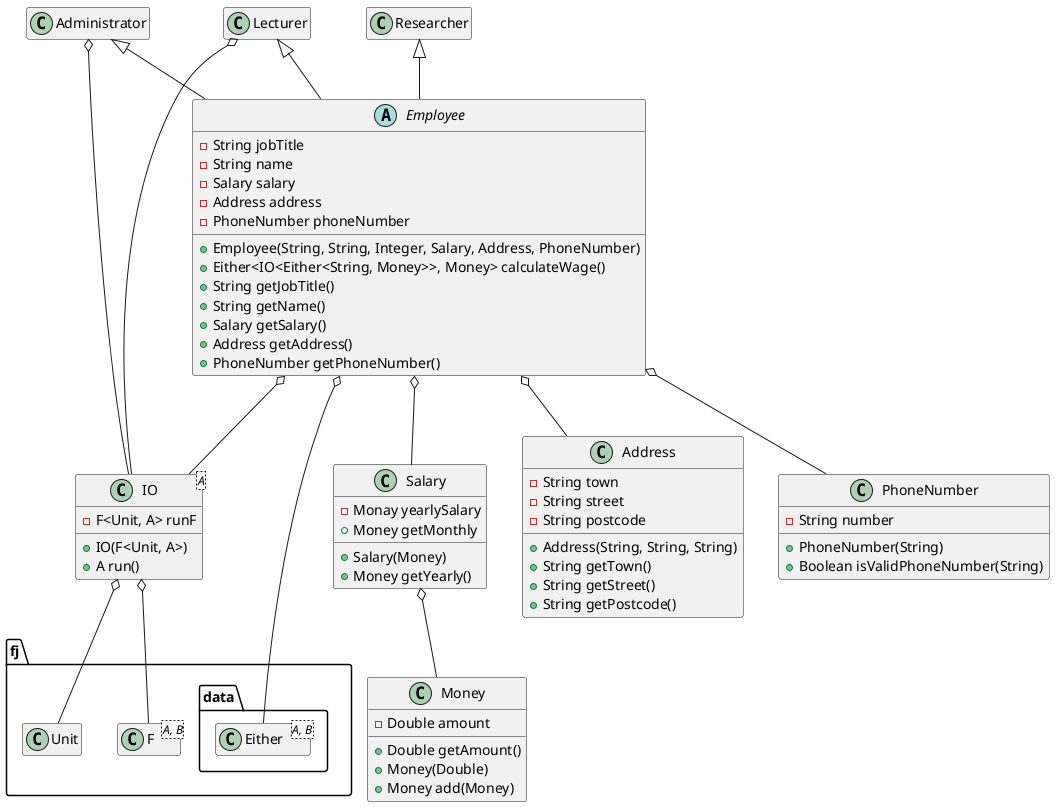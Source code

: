 @startuml

Employee o-- fj.data.Either
Employee o-- IO
Employee o-- Salary
Employee o-- Address
Employee o-- PhoneNumber

IO o-- fj.F
IO o-- fj.Unit

Salary o-- Money

Researcher <|-- Employee
Administrator <|-- Employee
Administrator o-- IO
Lecturer <|-- Employee
Lecturer o-- IO


namespace fj {

          class F<A, B> {
          }

          class Unit {
          }
}

namespace fj.data {

          class Either<A, B> {
          }

}

abstract class Employee {
      -String jobTitle
      -String name
      -Salary salary
      -Address address
      -PhoneNumber phoneNumber
      +Employee(String, String, Integer, Salary, Address, PhoneNumber)
      +Either<IO<Either<String, Money>>, Money> calculateWage()
      +String getJobTitle()
      +String getName()
      +Salary getSalary()
      +Address getAddress()
      +PhoneNumber getPhoneNumber()
}

class Researcher {

}

class Administrator {
}

class Lecturer {
}

class IO<A> {
      -F<Unit, A> runF
      +IO(F<Unit, A>)
      +A run()
}

class Salary {
      -Monay yearlySalary
      +Salary(Money)
      +Money getYearly()
      +Money getMonthly
}

class Money {
      -Double amount
      +Double getAmount()
      +Money(Double)
      +Money add(Money)
}

class Address {
      -String town
      -String street
      -String postcode
      +Address(String, String, String)
      +String getTown()
      +String getStreet()
      +String getPostcode()
}

class PhoneNumber {
      -String number
      +PhoneNumber(String)
      +Boolean isValidPhoneNumber(String)
}


hide empty members
hide empty methods

@enduml